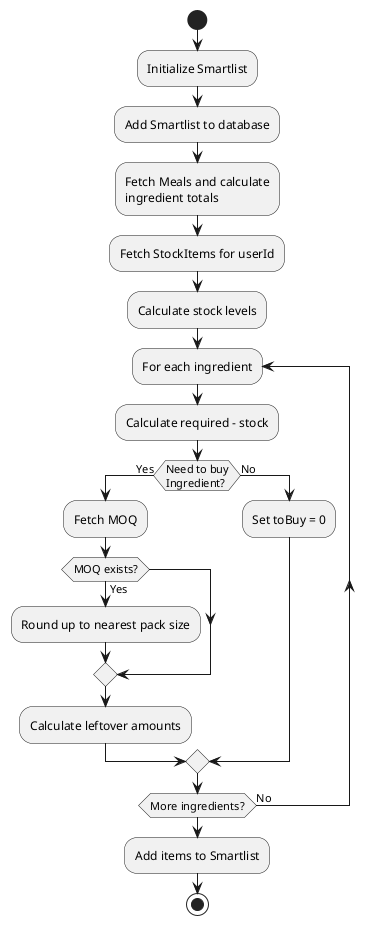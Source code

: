 @startuml

start
:Initialize Smartlist;
:Add Smartlist to database;

:Fetch Meals and calculate 
ingredient totals;

:Fetch StockItems for userId;
:Calculate stock levels;

repeat :For each ingredient; 
  :Calculate required - stock;
  if (Need to buy\nIngredient?) then (Yes)
    :Fetch MOQ;
    if (MOQ exists?) then (Yes)
      :Round up to nearest pack size;
    endif
    :Calculate leftover amounts;
  else (No)
    :Set toBuy = 0;
  endif
repeat while (More ingredients?) is (No)

:Add items to Smartlist;
stop

@enduml
